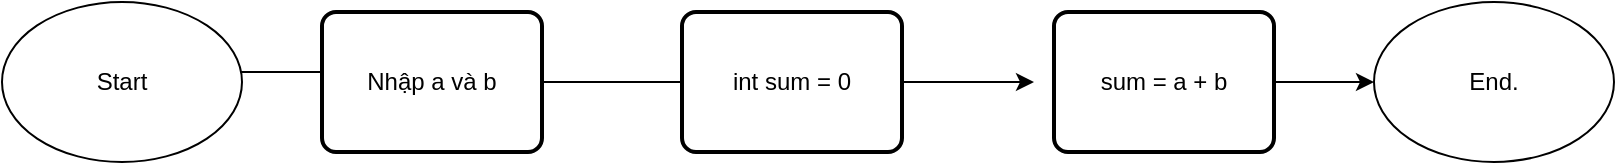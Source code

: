 <mxfile version="25.0.2">
  <diagram name="Trang-1" id="dFZqRn0IRtd_L6FTW4Yw">
    <mxGraphModel dx="1480" dy="934" grid="1" gridSize="10" guides="1" tooltips="1" connect="1" arrows="1" fold="1" page="1" pageScale="1" pageWidth="827" pageHeight="1169" math="0" shadow="0">
      <root>
        <mxCell id="0" />
        <mxCell id="1" parent="0" />
        <mxCell id="p-F4Qp3-fdA2xopPIDS0-4" style="edgeStyle=orthogonalEdgeStyle;rounded=0;orthogonalLoop=1;jettySize=auto;html=1;exitX=1;exitY=0.5;exitDx=0;exitDy=0;" edge="1" parent="1">
          <mxGeometry relative="1" as="geometry">
            <mxPoint x="100" y="365" as="sourcePoint" />
            <mxPoint x="180" y="365" as="targetPoint" />
          </mxGeometry>
        </mxCell>
        <mxCell id="p-F4Qp3-fdA2xopPIDS0-1" value="Start" style="ellipse;whiteSpace=wrap;html=1;" vertex="1" parent="1">
          <mxGeometry x="10" y="330" width="120" height="80" as="geometry" />
        </mxCell>
        <mxCell id="p-F4Qp3-fdA2xopPIDS0-2" value="End." style="ellipse;whiteSpace=wrap;html=1;" vertex="1" parent="1">
          <mxGeometry x="696" y="330" width="120" height="80" as="geometry" />
        </mxCell>
        <mxCell id="p-F4Qp3-fdA2xopPIDS0-24" style="edgeStyle=orthogonalEdgeStyle;rounded=0;orthogonalLoop=1;jettySize=auto;html=1;exitX=1;exitY=0.5;exitDx=0;exitDy=0;" edge="1" parent="1" source="p-F4Qp3-fdA2xopPIDS0-22">
          <mxGeometry relative="1" as="geometry">
            <mxPoint x="380" y="370" as="targetPoint" />
          </mxGeometry>
        </mxCell>
        <mxCell id="p-F4Qp3-fdA2xopPIDS0-22" value="Nhập a và b" style="rounded=1;whiteSpace=wrap;html=1;absoluteArcSize=1;arcSize=14;strokeWidth=2;" vertex="1" parent="1">
          <mxGeometry x="170" y="335" width="110" height="70" as="geometry" />
        </mxCell>
        <mxCell id="p-F4Qp3-fdA2xopPIDS0-26" style="edgeStyle=orthogonalEdgeStyle;rounded=0;orthogonalLoop=1;jettySize=auto;html=1;exitX=1;exitY=0.5;exitDx=0;exitDy=0;" edge="1" parent="1" source="p-F4Qp3-fdA2xopPIDS0-25">
          <mxGeometry relative="1" as="geometry">
            <mxPoint x="526" y="370" as="targetPoint" />
          </mxGeometry>
        </mxCell>
        <mxCell id="p-F4Qp3-fdA2xopPIDS0-25" value="int su&lt;span style=&quot;color: rgba(0, 0, 0, 0); font-family: monospace; font-size: 0px; text-align: start; text-wrap: nowrap;&quot;&gt;%3CmxGraphModel%3E%3Croot%3E%3CmxCell%20id%3D%220%22%2F%3E%3CmxCell%20id%3D%221%22%20parent%3D%220%22%2F%3E%3CmxCell%20id%3D%222%22%20value%3D%22Nh%E1%BA%ADp%20a%20v%C3%A0%20b%22%20style%3D%22rounded%3D1%3BwhiteSpace%3Dwrap%3Bhtml%3D1%3BabsoluteArcSize%3D1%3BarcSize%3D14%3BstrokeWidth%3D2%3B%22%20vertex%3D%221%22%20parent%3D%221%22%3E%3CmxGeometry%20x%3D%22240%22%20y%3D%22330%22%20width%3D%22110%22%20height%3D%2270%22%20as%3D%22geometry%22%2F%3E%3C%2FmxCell%3E%3C%2Froot%3E%3C%2FmxGraphModel%3E&lt;/span&gt;m = 0" style="rounded=1;whiteSpace=wrap;html=1;absoluteArcSize=1;arcSize=14;strokeWidth=2;" vertex="1" parent="1">
          <mxGeometry x="350" y="335" width="110" height="70" as="geometry" />
        </mxCell>
        <mxCell id="p-F4Qp3-fdA2xopPIDS0-28" style="edgeStyle=orthogonalEdgeStyle;rounded=0;orthogonalLoop=1;jettySize=auto;html=1;exitX=1;exitY=0.5;exitDx=0;exitDy=0;entryX=0;entryY=0.5;entryDx=0;entryDy=0;" edge="1" parent="1" source="p-F4Qp3-fdA2xopPIDS0-27" target="p-F4Qp3-fdA2xopPIDS0-2">
          <mxGeometry relative="1" as="geometry" />
        </mxCell>
        <mxCell id="p-F4Qp3-fdA2xopPIDS0-27" value="sum = a + b" style="rounded=1;whiteSpace=wrap;html=1;absoluteArcSize=1;arcSize=14;strokeWidth=2;" vertex="1" parent="1">
          <mxGeometry x="536" y="335" width="110" height="70" as="geometry" />
        </mxCell>
      </root>
    </mxGraphModel>
  </diagram>
</mxfile>
